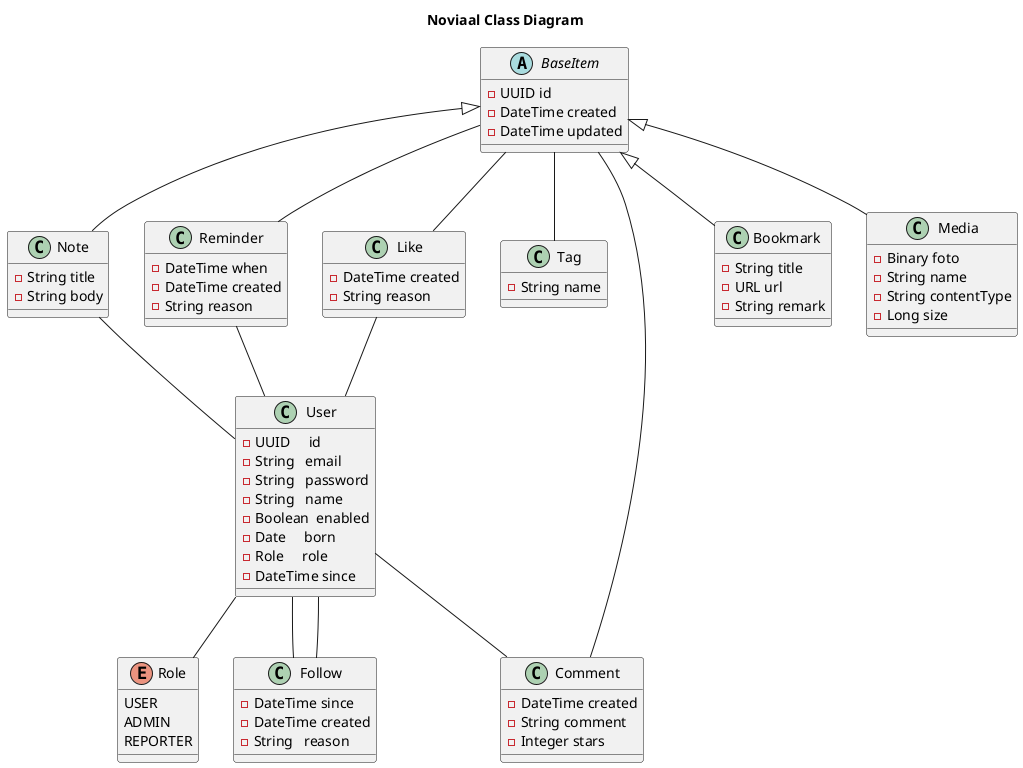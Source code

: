 @startuml class-diagram

title Noviaal Class Diagram

Note -- User

class User {
  - UUID     id
  - String   email
  - String   password
  - String   name
  - Boolean  enabled
  - Date     born
  - Role     role
  - DateTime since
}

enum Role {
  USER
  ADMIN
  REPORTER
}

User -- Role

abstract class BaseItem {
  - UUID id
  - DateTime created
  - DateTime updated
}

together {
  class Note extends BaseItem {
    - String title
    - String body
  }

  class Media extends BaseItem {
    - Binary foto
    - String name
    - String contentType
    - Long size
  }

  class Bookmark extends BaseItem {
    - String title
    - URL url
    - String remark
  }
}

class Reminder {
  - DateTime when
  - DateTime created
  - String reason
}
BaseItem -- Reminder
Reminder -- User

class Like {
  - DateTime created
  - String reason
}
BaseItem -- Like
Like -- User

class Follow {
  - DateTime since
  - DateTime created
  - String   reason
}
User -- Follow
Follow -- User

class Tag {
  - String name
}
BaseItem -- Tag

class Comment {
  - DateTime created
  - String comment
  - Integer stars
}
BaseItem -- Comment
User -- Comment

@enduml
